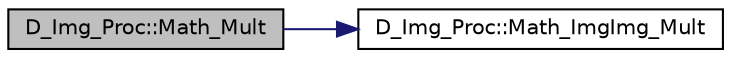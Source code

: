digraph "D_Img_Proc::Math_Mult"
{
 // LATEX_PDF_SIZE
  edge [fontname="Helvetica",fontsize="10",labelfontname="Helvetica",labelfontsize="10"];
  node [fontname="Helvetica",fontsize="10",shape=record];
  rankdir="LR";
  Node1 [label="D_Img_Proc::Math_Mult",height=0.2,width=0.4,color="black", fillcolor="grey75", style="filled", fontcolor="black",tooltip=" "];
  Node1 -> Node2 [color="midnightblue",fontsize="10",style="solid",fontname="Helvetica"];
  Node2 [label="D_Img_Proc::Math_ImgImg_Mult",height=0.2,width=0.4,color="black", fillcolor="white", style="filled",URL="$class_d___img___proc.html#a425c0a25747da332d163ac5619edf515",tooltip=" "];
}
